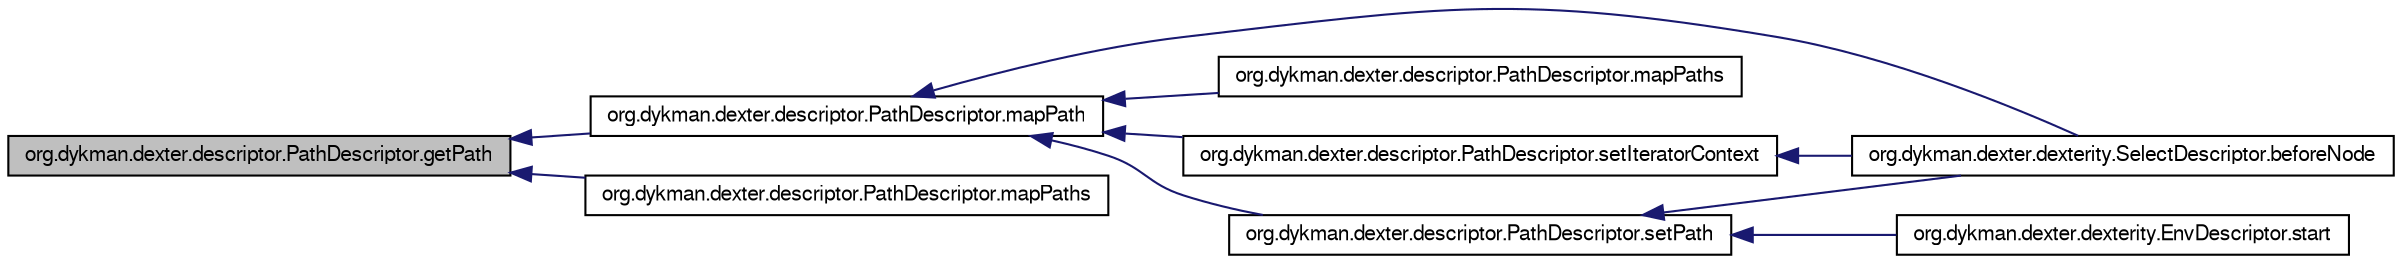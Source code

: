 digraph G
{
  bgcolor="transparent";
  edge [fontname="FreeSans",fontsize=10,labelfontname="FreeSans",labelfontsize=10];
  node [fontname="FreeSans",fontsize=10,shape=record];
  rankdir=LR;
  Node1 [label="org.dykman.dexter.descriptor.PathDescriptor.getPath",height=0.2,width=0.4,color="black", fillcolor="grey75", style="filled" fontcolor="black"];
  Node1 -> Node2 [dir=back,color="midnightblue",fontsize=10,style="solid",fontname="FreeSans"];
  Node2 [label="org.dykman.dexter.descriptor.PathDescriptor.mapPath",height=0.2,width=0.4,color="black",URL="$classorg_1_1dykman_1_1dexter_1_1descriptor_1_1PathDescriptor.html#d4e334942cf3a4e6b43f24b06e9aff8b"];
  Node2 -> Node3 [dir=back,color="midnightblue",fontsize=10,style="solid",fontname="FreeSans"];
  Node3 [label="org.dykman.dexter.dexterity.SelectDescriptor.beforeNode",height=0.2,width=0.4,color="black",URL="$classorg_1_1dykman_1_1dexter_1_1dexterity_1_1SelectDescriptor.html#1debcb3a5f5e29e0546b89a2a66dabc9"];
  Node2 -> Node4 [dir=back,color="midnightblue",fontsize=10,style="solid",fontname="FreeSans"];
  Node4 [label="org.dykman.dexter.descriptor.PathDescriptor.mapPaths",height=0.2,width=0.4,color="black",URL="$classorg_1_1dykman_1_1dexter_1_1descriptor_1_1PathDescriptor.html#6ddae62e9aa0f877773617cda07984c7"];
  Node2 -> Node5 [dir=back,color="midnightblue",fontsize=10,style="solid",fontname="FreeSans"];
  Node5 [label="org.dykman.dexter.descriptor.PathDescriptor.setIteratorContext",height=0.2,width=0.4,color="black",URL="$classorg_1_1dykman_1_1dexter_1_1descriptor_1_1PathDescriptor.html#34a1488068f12460679a6ab1d64a29f3"];
  Node5 -> Node3 [dir=back,color="midnightblue",fontsize=10,style="solid",fontname="FreeSans"];
  Node2 -> Node6 [dir=back,color="midnightblue",fontsize=10,style="solid",fontname="FreeSans"];
  Node6 [label="org.dykman.dexter.descriptor.PathDescriptor.setPath",height=0.2,width=0.4,color="black",URL="$classorg_1_1dykman_1_1dexter_1_1descriptor_1_1PathDescriptor.html#454737aea78a536daefbe9991e126953"];
  Node6 -> Node3 [dir=back,color="midnightblue",fontsize=10,style="solid",fontname="FreeSans"];
  Node6 -> Node7 [dir=back,color="midnightblue",fontsize=10,style="solid",fontname="FreeSans"];
  Node7 [label="org.dykman.dexter.dexterity.EnvDescriptor.start",height=0.2,width=0.4,color="black",URL="$classorg_1_1dykman_1_1dexter_1_1dexterity_1_1EnvDescriptor.html#b5f44ff1d0042b138c3feb35d318ef26"];
  Node1 -> Node8 [dir=back,color="midnightblue",fontsize=10,style="solid",fontname="FreeSans"];
  Node8 [label="org.dykman.dexter.descriptor.PathDescriptor.mapPaths",height=0.2,width=0.4,color="black",URL="$classorg_1_1dykman_1_1dexter_1_1descriptor_1_1PathDescriptor.html#01ef175a9c733d83ba745acb9a5defee"];
}
